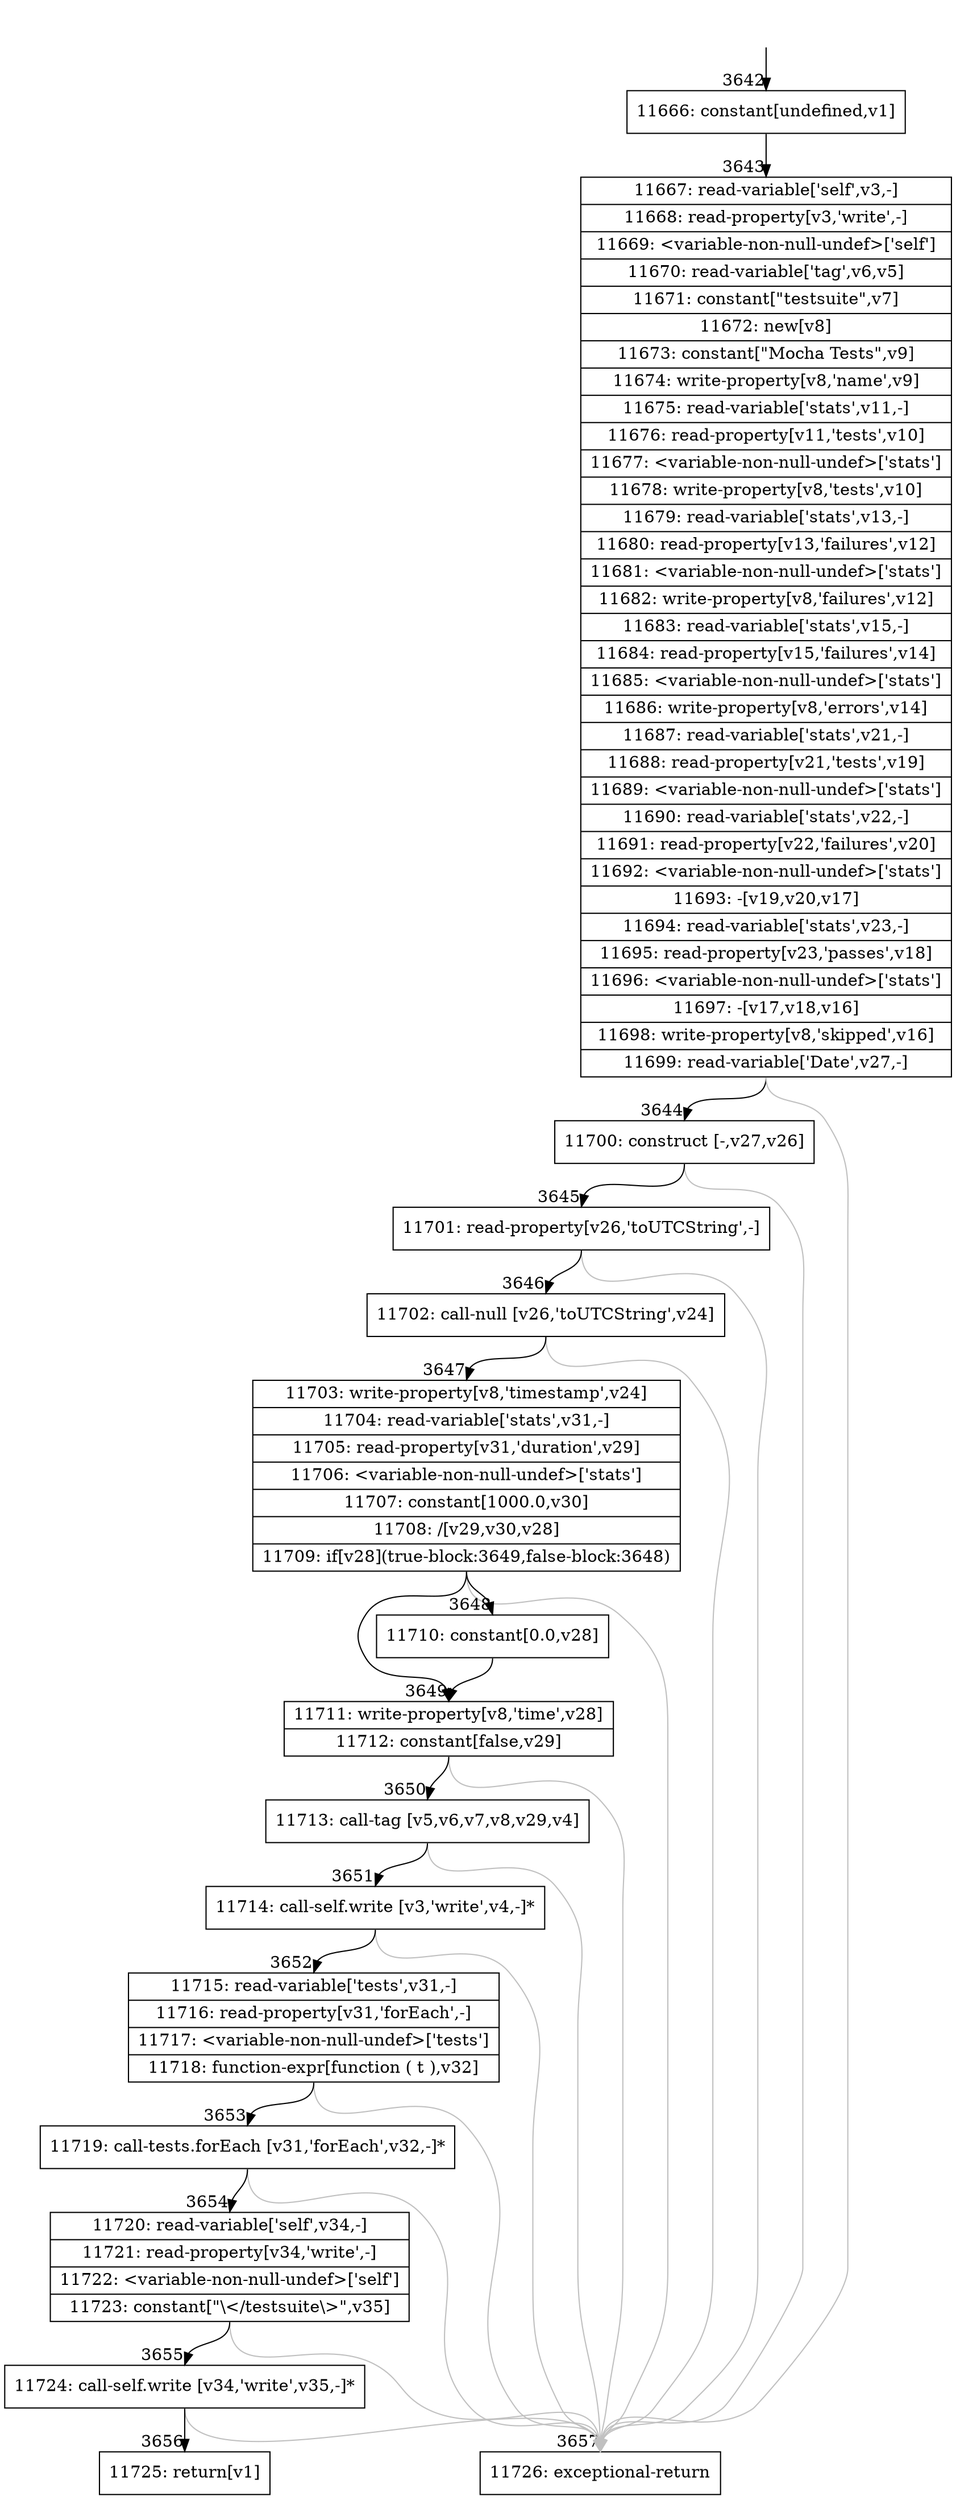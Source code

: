 digraph {
rankdir="TD"
BB_entry330[shape=none,label=""];
BB_entry330 -> BB3642 [tailport=s, headport=n, headlabel="    3642"]
BB3642 [shape=record label="{11666: constant[undefined,v1]}" ] 
BB3642 -> BB3643 [tailport=s, headport=n, headlabel="      3643"]
BB3643 [shape=record label="{11667: read-variable['self',v3,-]|11668: read-property[v3,'write',-]|11669: \<variable-non-null-undef\>['self']|11670: read-variable['tag',v6,v5]|11671: constant[\"testsuite\",v7]|11672: new[v8]|11673: constant[\"Mocha Tests\",v9]|11674: write-property[v8,'name',v9]|11675: read-variable['stats',v11,-]|11676: read-property[v11,'tests',v10]|11677: \<variable-non-null-undef\>['stats']|11678: write-property[v8,'tests',v10]|11679: read-variable['stats',v13,-]|11680: read-property[v13,'failures',v12]|11681: \<variable-non-null-undef\>['stats']|11682: write-property[v8,'failures',v12]|11683: read-variable['stats',v15,-]|11684: read-property[v15,'failures',v14]|11685: \<variable-non-null-undef\>['stats']|11686: write-property[v8,'errors',v14]|11687: read-variable['stats',v21,-]|11688: read-property[v21,'tests',v19]|11689: \<variable-non-null-undef\>['stats']|11690: read-variable['stats',v22,-]|11691: read-property[v22,'failures',v20]|11692: \<variable-non-null-undef\>['stats']|11693: -[v19,v20,v17]|11694: read-variable['stats',v23,-]|11695: read-property[v23,'passes',v18]|11696: \<variable-non-null-undef\>['stats']|11697: -[v17,v18,v16]|11698: write-property[v8,'skipped',v16]|11699: read-variable['Date',v27,-]}" ] 
BB3643 -> BB3644 [tailport=s, headport=n, headlabel="      3644"]
BB3643 -> BB3657 [tailport=s, headport=n, color=gray, headlabel="      3657"]
BB3644 [shape=record label="{11700: construct [-,v27,v26]}" ] 
BB3644 -> BB3645 [tailport=s, headport=n, headlabel="      3645"]
BB3644 -> BB3657 [tailport=s, headport=n, color=gray]
BB3645 [shape=record label="{11701: read-property[v26,'toUTCString',-]}" ] 
BB3645 -> BB3646 [tailport=s, headport=n, headlabel="      3646"]
BB3645 -> BB3657 [tailport=s, headport=n, color=gray]
BB3646 [shape=record label="{11702: call-null [v26,'toUTCString',v24]}" ] 
BB3646 -> BB3647 [tailport=s, headport=n, headlabel="      3647"]
BB3646 -> BB3657 [tailport=s, headport=n, color=gray]
BB3647 [shape=record label="{11703: write-property[v8,'timestamp',v24]|11704: read-variable['stats',v31,-]|11705: read-property[v31,'duration',v29]|11706: \<variable-non-null-undef\>['stats']|11707: constant[1000.0,v30]|11708: /[v29,v30,v28]|11709: if[v28](true-block:3649,false-block:3648)}" ] 
BB3647 -> BB3649 [tailport=s, headport=n, headlabel="      3649"]
BB3647 -> BB3648 [tailport=s, headport=n, headlabel="      3648"]
BB3647 -> BB3657 [tailport=s, headport=n, color=gray]
BB3648 [shape=record label="{11710: constant[0.0,v28]}" ] 
BB3648 -> BB3649 [tailport=s, headport=n]
BB3649 [shape=record label="{11711: write-property[v8,'time',v28]|11712: constant[false,v29]}" ] 
BB3649 -> BB3650 [tailport=s, headport=n, headlabel="      3650"]
BB3649 -> BB3657 [tailport=s, headport=n, color=gray]
BB3650 [shape=record label="{11713: call-tag [v5,v6,v7,v8,v29,v4]}" ] 
BB3650 -> BB3651 [tailport=s, headport=n, headlabel="      3651"]
BB3650 -> BB3657 [tailport=s, headport=n, color=gray]
BB3651 [shape=record label="{11714: call-self.write [v3,'write',v4,-]*}" ] 
BB3651 -> BB3652 [tailport=s, headport=n, headlabel="      3652"]
BB3651 -> BB3657 [tailport=s, headport=n, color=gray]
BB3652 [shape=record label="{11715: read-variable['tests',v31,-]|11716: read-property[v31,'forEach',-]|11717: \<variable-non-null-undef\>['tests']|11718: function-expr[function ( t ),v32]}" ] 
BB3652 -> BB3653 [tailport=s, headport=n, headlabel="      3653"]
BB3652 -> BB3657 [tailport=s, headport=n, color=gray]
BB3653 [shape=record label="{11719: call-tests.forEach [v31,'forEach',v32,-]*}" ] 
BB3653 -> BB3654 [tailport=s, headport=n, headlabel="      3654"]
BB3653 -> BB3657 [tailport=s, headport=n, color=gray]
BB3654 [shape=record label="{11720: read-variable['self',v34,-]|11721: read-property[v34,'write',-]|11722: \<variable-non-null-undef\>['self']|11723: constant[\"\\\</testsuite\\\>\",v35]}" ] 
BB3654 -> BB3655 [tailport=s, headport=n, headlabel="      3655"]
BB3654 -> BB3657 [tailport=s, headport=n, color=gray]
BB3655 [shape=record label="{11724: call-self.write [v34,'write',v35,-]*}" ] 
BB3655 -> BB3656 [tailport=s, headport=n, headlabel="      3656"]
BB3655 -> BB3657 [tailport=s, headport=n, color=gray]
BB3656 [shape=record label="{11725: return[v1]}" ] 
BB3657 [shape=record label="{11726: exceptional-return}" ] 
//#$~ 4205
}
